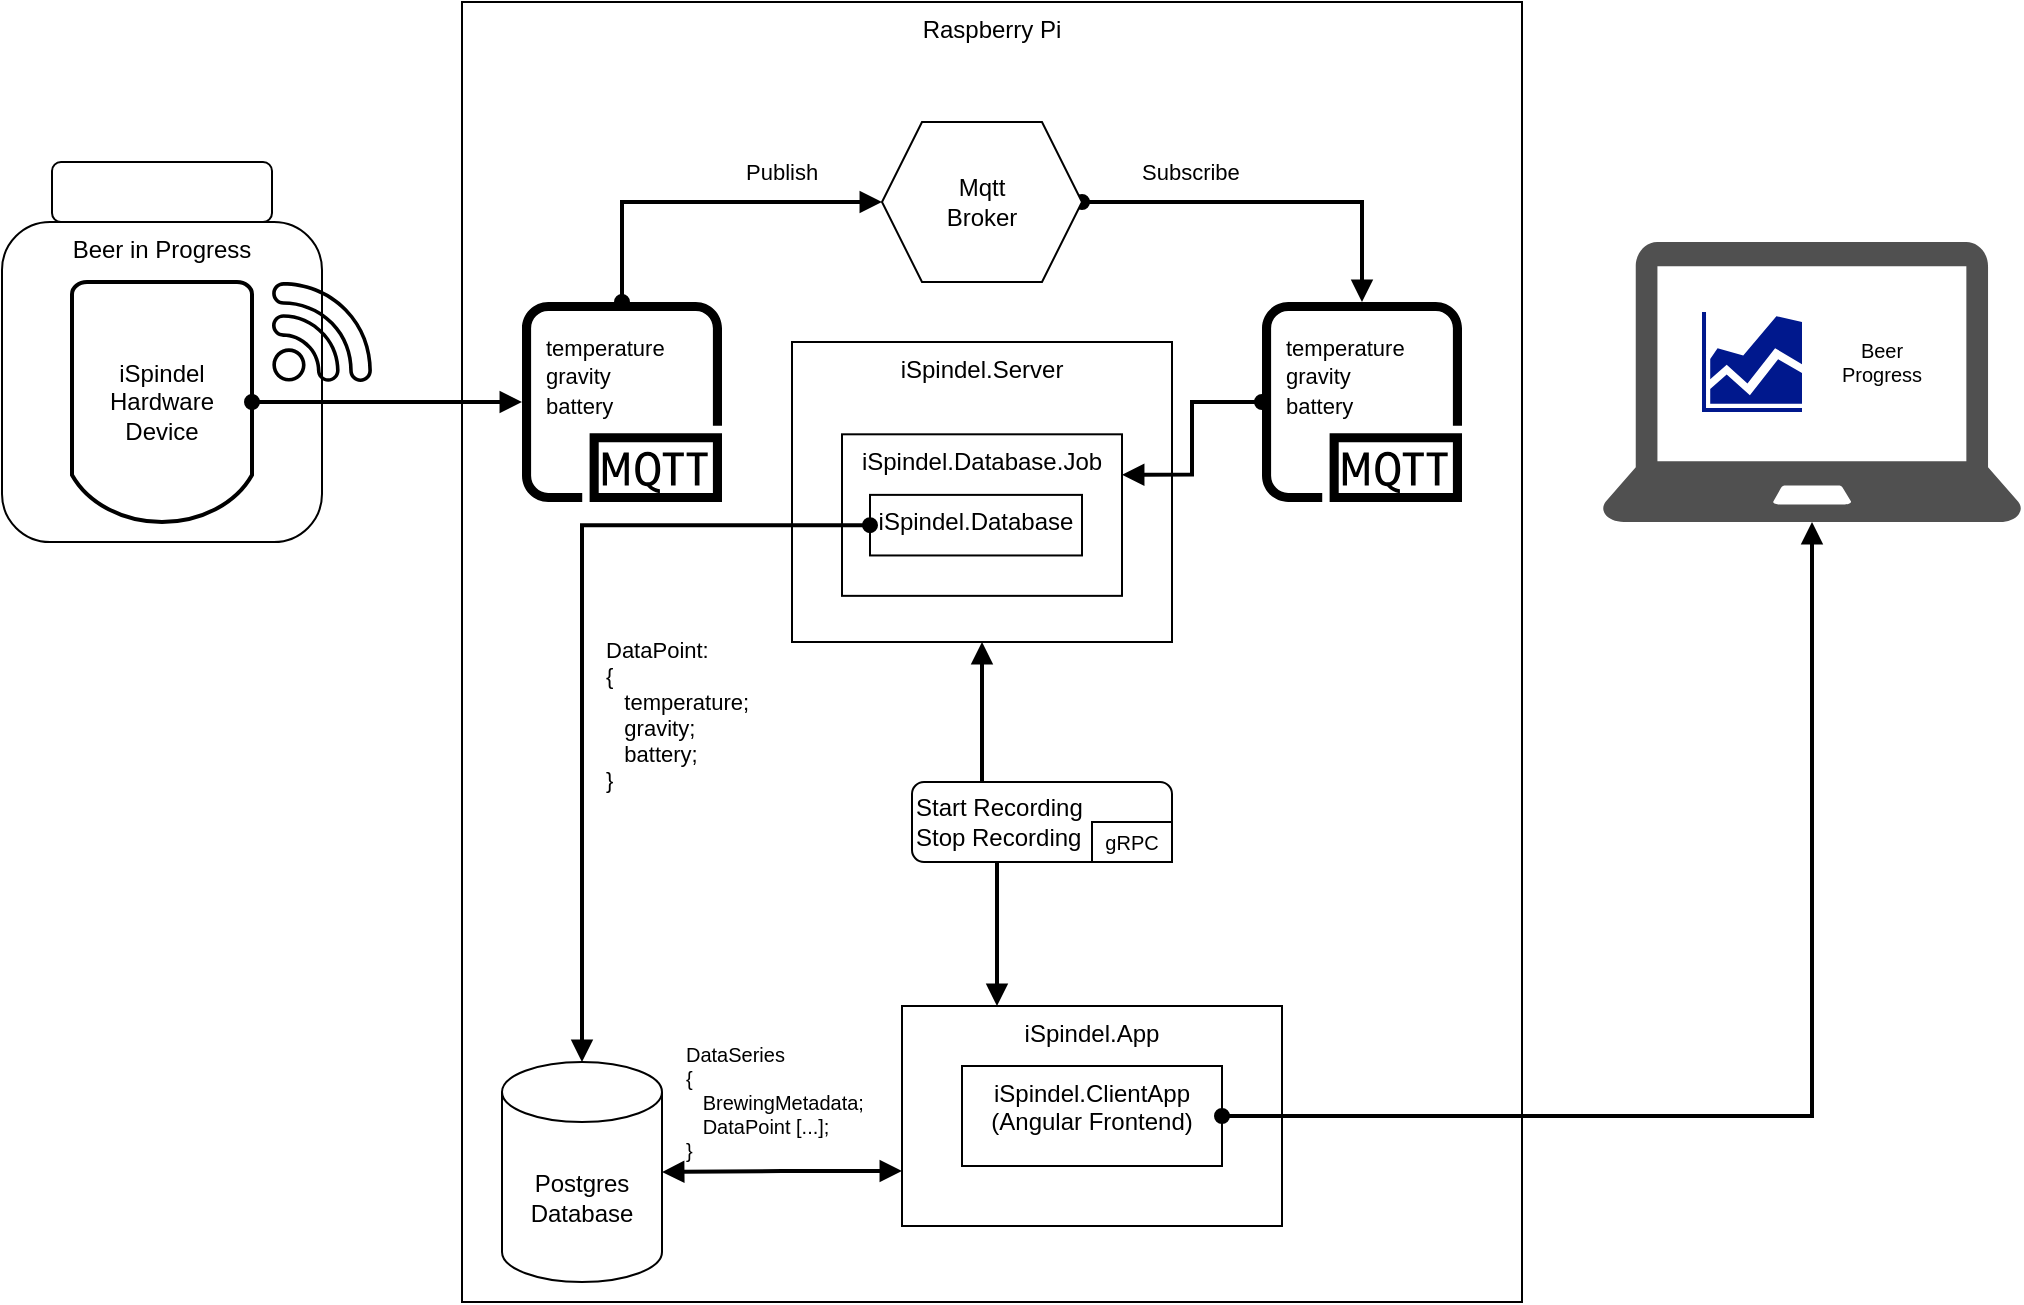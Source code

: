<mxfile version="13.9.9" type="device"><diagram id="UMZpic2FHPHufBgh3MWy" name="Seite-1"><mxGraphModel dx="1038" dy="607" grid="1" gridSize="10" guides="1" tooltips="1" connect="1" arrows="1" fold="1" page="1" pageScale="1" pageWidth="827" pageHeight="1169" math="0" shadow="0"><root><mxCell id="0"/><mxCell id="1" parent="0"/><mxCell id="c8sxMPUDXAbd5i6toNup-13" value="Raspberry Pi" style="rounded=0;whiteSpace=wrap;html=1;verticalAlign=top;" vertex="1" parent="1"><mxGeometry x="270" y="510" width="530" height="650" as="geometry"/></mxCell><mxCell id="c8sxMPUDXAbd5i6toNup-2" value="Postgres&lt;br&gt;Database" style="shape=cylinder3;whiteSpace=wrap;html=1;boundedLbl=1;backgroundOutline=1;size=15;" vertex="1" parent="1"><mxGeometry x="290" y="1040" width="80" height="110" as="geometry"/></mxCell><mxCell id="c8sxMPUDXAbd5i6toNup-22" value="Subscribe" style="edgeStyle=orthogonalEdgeStyle;rounded=0;orthogonalLoop=1;jettySize=auto;html=1;exitX=1;exitY=0.5;exitDx=0;exitDy=0;startArrow=oval;startFill=1;endArrow=block;endFill=1;strokeWidth=2;align=left;" edge="1" parent="1" source="c8sxMPUDXAbd5i6toNup-3" target="c8sxMPUDXAbd5i6toNup-21"><mxGeometry x="-0.707" y="15" relative="1" as="geometry"><mxPoint as="offset"/></mxGeometry></mxCell><mxCell id="c8sxMPUDXAbd5i6toNup-3" value="Mqtt&lt;br&gt;Broker" style="shape=hexagon;perimeter=hexagonPerimeter2;whiteSpace=wrap;html=1;fixedSize=1;" vertex="1" parent="1"><mxGeometry x="480" y="570" width="100" height="80" as="geometry"/></mxCell><mxCell id="c8sxMPUDXAbd5i6toNup-9" value="Publish" style="edgeStyle=orthogonalEdgeStyle;rounded=0;orthogonalLoop=1;jettySize=auto;html=1;exitX=0.5;exitY=0;exitDx=0;exitDy=0;exitPerimeter=0;entryX=0;entryY=0.5;entryDx=0;entryDy=0;endArrow=block;endFill=1;strokeWidth=2;startArrow=oval;startFill=1;align=left;" edge="1" parent="1" source="c8sxMPUDXAbd5i6toNup-16" target="c8sxMPUDXAbd5i6toNup-3"><mxGeometry x="0.22" y="15" relative="1" as="geometry"><mxPoint as="offset"/></mxGeometry></mxCell><mxCell id="c8sxMPUDXAbd5i6toNup-14" value="" style="group" vertex="1" connectable="0" parent="1"><mxGeometry x="40" y="590" width="185" height="190" as="geometry"/></mxCell><mxCell id="c8sxMPUDXAbd5i6toNup-5" value="Beer in Progress" style="rounded=1;whiteSpace=wrap;html=1;verticalAlign=top;" vertex="1" parent="c8sxMPUDXAbd5i6toNup-14"><mxGeometry y="30" width="160" height="160" as="geometry"/></mxCell><mxCell id="c8sxMPUDXAbd5i6toNup-6" value="" style="rounded=1;whiteSpace=wrap;html=1;" vertex="1" parent="c8sxMPUDXAbd5i6toNup-14"><mxGeometry x="25" width="110" height="30" as="geometry"/></mxCell><mxCell id="c8sxMPUDXAbd5i6toNup-8" value="iSpindel&lt;br&gt;Hardware&lt;br&gt;Device" style="strokeWidth=2;html=1;shape=mxgraph.flowchart.delay;whiteSpace=wrap;rotation=0;direction=south;verticalAlign=middle;" vertex="1" parent="c8sxMPUDXAbd5i6toNup-14"><mxGeometry x="35" y="60" width="90" height="120" as="geometry"/></mxCell><mxCell id="c8sxMPUDXAbd5i6toNup-11" value="" style="pointerEvents=1;shadow=0;dashed=0;html=1;strokeColor=none;aspect=fixed;labelPosition=center;verticalLabelPosition=bottom;verticalAlign=top;align=center;outlineConnect=0;shape=mxgraph.vvd.wi_fi;fillColor=#000000;" vertex="1" parent="c8sxMPUDXAbd5i6toNup-14"><mxGeometry x="135" y="60" width="50" height="50" as="geometry"/></mxCell><mxCell id="c8sxMPUDXAbd5i6toNup-18" value="" style="edgeStyle=orthogonalEdgeStyle;rounded=0;orthogonalLoop=1;jettySize=auto;html=1;exitX=0.5;exitY=0;exitDx=0;exitDy=0;exitPerimeter=0;endArrow=block;endFill=1;strokeWidth=2;startArrow=oval;startFill=1;align=left;" edge="1" parent="1" source="c8sxMPUDXAbd5i6toNup-8" target="c8sxMPUDXAbd5i6toNup-16"><mxGeometry x="0.178" y="-10" relative="1" as="geometry"><mxPoint x="145" y="690" as="sourcePoint"/><mxPoint x="364" y="625" as="targetPoint"/><mxPoint as="offset"/></mxGeometry></mxCell><mxCell id="c8sxMPUDXAbd5i6toNup-25" value="" style="group" vertex="1" connectable="0" parent="1"><mxGeometry x="300" y="660" width="100" height="100" as="geometry"/></mxCell><mxCell id="c8sxMPUDXAbd5i6toNup-16" value="" style="outlineConnect=0;fontColor=#232F3E;gradientColor=none;strokeColor=none;dashed=0;verticalLabelPosition=bottom;verticalAlign=top;align=center;html=1;fontSize=12;fontStyle=0;aspect=fixed;pointerEvents=1;shape=mxgraph.aws4.mqtt_protocol;fillColor=#000000;" vertex="1" parent="c8sxMPUDXAbd5i6toNup-25"><mxGeometry width="100" height="100" as="geometry"/></mxCell><mxCell id="c8sxMPUDXAbd5i6toNup-19" value="&lt;span style=&quot;color: rgb(0, 0, 0); font-family: helvetica; font-size: 11px; font-style: normal; font-weight: 400; letter-spacing: normal; text-align: left; text-indent: 0px; text-transform: none; word-spacing: 0px; background-color: rgb(255, 255, 255); display: inline; float: none;&quot;&gt;temperature&lt;/span&gt;&lt;br style=&quot;color: rgb(0, 0, 0); font-family: helvetica; font-size: 11px; font-style: normal; font-weight: 400; letter-spacing: normal; text-align: left; text-indent: 0px; text-transform: none; word-spacing: 0px;&quot;&gt;&lt;span style=&quot;color: rgb(0, 0, 0); font-family: helvetica; font-size: 11px; font-style: normal; font-weight: 400; letter-spacing: normal; text-align: left; text-indent: 0px; text-transform: none; word-spacing: 0px; background-color: rgb(255, 255, 255); display: inline; float: none;&quot;&gt;gravity&lt;/span&gt;&lt;br style=&quot;color: rgb(0, 0, 0); font-family: helvetica; font-size: 11px; font-style: normal; font-weight: 400; letter-spacing: normal; text-align: left; text-indent: 0px; text-transform: none; word-spacing: 0px;&quot;&gt;&lt;span style=&quot;color: rgb(0, 0, 0); font-family: helvetica; font-size: 11px; font-style: normal; font-weight: 400; letter-spacing: normal; text-align: left; text-indent: 0px; text-transform: none; word-spacing: 0px; background-color: rgb(255, 255, 255); display: inline; float: none;&quot;&gt;battery&lt;/span&gt;" style="text;whiteSpace=wrap;html=1;" vertex="1" parent="c8sxMPUDXAbd5i6toNup-25"><mxGeometry x="10" y="9" width="80" height="60" as="geometry"/></mxCell><mxCell id="c8sxMPUDXAbd5i6toNup-26" value="" style="group" vertex="1" connectable="0" parent="1"><mxGeometry x="670" y="660" width="100" height="100" as="geometry"/></mxCell><mxCell id="c8sxMPUDXAbd5i6toNup-21" value="" style="outlineConnect=0;fontColor=#232F3E;gradientColor=none;strokeColor=none;dashed=0;verticalLabelPosition=bottom;verticalAlign=top;align=center;html=1;fontSize=12;fontStyle=0;aspect=fixed;pointerEvents=1;shape=mxgraph.aws4.mqtt_protocol;fillColor=#000000;" vertex="1" parent="c8sxMPUDXAbd5i6toNup-26"><mxGeometry width="100" height="100" as="geometry"/></mxCell><mxCell id="c8sxMPUDXAbd5i6toNup-24" value="&lt;span style=&quot;color: rgb(0, 0, 0); font-family: helvetica; font-size: 11px; font-style: normal; font-weight: 400; letter-spacing: normal; text-align: left; text-indent: 0px; text-transform: none; word-spacing: 0px; background-color: rgb(255, 255, 255); display: inline; float: none;&quot;&gt;temperature&lt;/span&gt;&lt;br style=&quot;color: rgb(0, 0, 0); font-family: helvetica; font-size: 11px; font-style: normal; font-weight: 400; letter-spacing: normal; text-align: left; text-indent: 0px; text-transform: none; word-spacing: 0px;&quot;&gt;&lt;span style=&quot;color: rgb(0, 0, 0); font-family: helvetica; font-size: 11px; font-style: normal; font-weight: 400; letter-spacing: normal; text-align: left; text-indent: 0px; text-transform: none; word-spacing: 0px; background-color: rgb(255, 255, 255); display: inline; float: none;&quot;&gt;gravity&lt;/span&gt;&lt;br style=&quot;color: rgb(0, 0, 0); font-family: helvetica; font-size: 11px; font-style: normal; font-weight: 400; letter-spacing: normal; text-align: left; text-indent: 0px; text-transform: none; word-spacing: 0px;&quot;&gt;&lt;span style=&quot;color: rgb(0, 0, 0); font-family: helvetica; font-size: 11px; font-style: normal; font-weight: 400; letter-spacing: normal; text-align: left; text-indent: 0px; text-transform: none; word-spacing: 0px; background-color: rgb(255, 255, 255); display: inline; float: none;&quot;&gt;battery&lt;/span&gt;" style="text;whiteSpace=wrap;html=1;" vertex="1" parent="c8sxMPUDXAbd5i6toNup-26"><mxGeometry x="10" y="9" width="80" height="60" as="geometry"/></mxCell><mxCell id="c8sxMPUDXAbd5i6toNup-29" style="edgeStyle=orthogonalEdgeStyle;rounded=0;orthogonalLoop=1;jettySize=auto;html=1;exitX=0.25;exitY=0;exitDx=0;exitDy=0;entryX=0.5;entryY=1;entryDx=0;entryDy=0;startArrow=block;startFill=1;endArrow=block;endFill=1;strokeWidth=2;align=left;" edge="1" parent="1" source="c8sxMPUDXAbd5i6toNup-27" target="c8sxMPUDXAbd5i6toNup-15"><mxGeometry relative="1" as="geometry"><Array as="points"><mxPoint x="538" y="920"/><mxPoint x="530" y="920"/></Array></mxGeometry></mxCell><mxCell id="c8sxMPUDXAbd5i6toNup-38" value="" style="group" vertex="1" connectable="0" parent="1"><mxGeometry x="435" y="680" width="190" height="150" as="geometry"/></mxCell><mxCell id="c8sxMPUDXAbd5i6toNup-15" value="iSpindel.Server" style="rounded=0;whiteSpace=wrap;html=1;verticalAlign=top;" vertex="1" parent="c8sxMPUDXAbd5i6toNup-38"><mxGeometry width="190" height="150" as="geometry"/></mxCell><mxCell id="c8sxMPUDXAbd5i6toNup-37" value="" style="group" vertex="1" connectable="0" parent="c8sxMPUDXAbd5i6toNup-38"><mxGeometry x="25" y="46.154" width="140" height="80.769" as="geometry"/></mxCell><mxCell id="c8sxMPUDXAbd5i6toNup-35" value="iSpindel.Database.Job" style="rounded=0;whiteSpace=wrap;html=1;verticalAlign=top;" vertex="1" parent="c8sxMPUDXAbd5i6toNup-37"><mxGeometry width="140" height="80.769" as="geometry"/></mxCell><mxCell id="c8sxMPUDXAbd5i6toNup-36" value="iSpindel.Database" style="rounded=0;whiteSpace=wrap;html=1;verticalAlign=top;" vertex="1" parent="c8sxMPUDXAbd5i6toNup-37"><mxGeometry x="14" y="30.288" width="106" height="30.288" as="geometry"/></mxCell><mxCell id="c8sxMPUDXAbd5i6toNup-28" value="&lt;br&gt;DataPoint:&lt;br&gt;{ &lt;br&gt;&amp;nbsp; &amp;nbsp;temperature;&lt;br&gt;&amp;nbsp; &amp;nbsp;gravity;&lt;br&gt;&amp;nbsp; &amp;nbsp;battery;&amp;nbsp;&lt;br&gt;}" style="edgeStyle=orthogonalEdgeStyle;rounded=0;orthogonalLoop=1;jettySize=auto;html=1;exitX=0;exitY=0.5;exitDx=0;exitDy=0;entryX=0.5;entryY=0;entryDx=0;entryDy=0;entryPerimeter=0;startArrow=oval;startFill=1;endArrow=block;endFill=1;strokeWidth=2;align=left;" edge="1" parent="1" source="c8sxMPUDXAbd5i6toNup-36" target="c8sxMPUDXAbd5i6toNup-2"><mxGeometry x="0.127" y="10" relative="1" as="geometry"><Array as="points"><mxPoint x="330" y="772"/></Array><mxPoint as="offset"/></mxGeometry></mxCell><mxCell id="c8sxMPUDXAbd5i6toNup-43" value="" style="group" vertex="1" connectable="0" parent="1"><mxGeometry x="490" y="1012" width="190" height="110" as="geometry"/></mxCell><mxCell id="c8sxMPUDXAbd5i6toNup-27" value="iSpindel.App" style="rounded=0;whiteSpace=wrap;html=1;verticalAlign=top;" vertex="1" parent="c8sxMPUDXAbd5i6toNup-43"><mxGeometry width="190" height="110" as="geometry"/></mxCell><mxCell id="c8sxMPUDXAbd5i6toNup-39" value="iSpindel.ClientApp&lt;br&gt;(Angular Frontend)" style="rounded=0;whiteSpace=wrap;html=1;verticalAlign=top;" vertex="1" parent="c8sxMPUDXAbd5i6toNup-43"><mxGeometry x="30" y="30" width="130" height="50" as="geometry"/></mxCell><mxCell id="c8sxMPUDXAbd5i6toNup-47" style="edgeStyle=orthogonalEdgeStyle;rounded=0;orthogonalLoop=1;jettySize=auto;html=1;exitX=1;exitY=0.5;exitDx=0;exitDy=0;startArrow=oval;startFill=1;endArrow=block;endFill=1;strokeWidth=2;fontSize=10;align=left;" edge="1" parent="1" source="c8sxMPUDXAbd5i6toNup-39" target="c8sxMPUDXAbd5i6toNup-44"><mxGeometry relative="1" as="geometry"/></mxCell><mxCell id="c8sxMPUDXAbd5i6toNup-48" value="" style="group" vertex="1" connectable="0" parent="1"><mxGeometry x="840" y="630" width="210" height="140" as="geometry"/></mxCell><mxCell id="c8sxMPUDXAbd5i6toNup-44" value="" style="pointerEvents=1;shadow=0;dashed=0;html=1;strokeColor=none;fillColor=#505050;labelPosition=center;verticalLabelPosition=bottom;verticalAlign=top;outlineConnect=0;align=center;shape=mxgraph.office.devices.laptop;fontSize=10;" vertex="1" parent="c8sxMPUDXAbd5i6toNup-48"><mxGeometry width="210" height="140" as="geometry"/></mxCell><mxCell id="c8sxMPUDXAbd5i6toNup-45" value="" style="aspect=fixed;pointerEvents=1;shadow=0;dashed=0;html=1;strokeColor=none;labelPosition=center;verticalLabelPosition=bottom;verticalAlign=top;align=center;fillColor=#00188D;shape=mxgraph.mscae.general.graph;fontSize=10;" vertex="1" parent="c8sxMPUDXAbd5i6toNup-48"><mxGeometry x="50" y="35" width="50" height="50" as="geometry"/></mxCell><mxCell id="c8sxMPUDXAbd5i6toNup-46" value="Beer Progress" style="text;html=1;strokeColor=none;fillColor=none;align=center;verticalAlign=middle;whiteSpace=wrap;rounded=0;fontSize=10;" vertex="1" parent="c8sxMPUDXAbd5i6toNup-48"><mxGeometry x="120" y="50" width="40" height="20" as="geometry"/></mxCell><mxCell id="c8sxMPUDXAbd5i6toNup-51" value="DataSeries &lt;br&gt;{&lt;br&gt;&amp;nbsp; &amp;nbsp;BrewingMetadata;&lt;br&gt;&amp;nbsp; &amp;nbsp;DataPoint [...];&lt;br&gt;}" style="edgeStyle=orthogonalEdgeStyle;rounded=0;orthogonalLoop=1;jettySize=auto;html=1;exitX=0;exitY=0.75;exitDx=0;exitDy=0;entryX=1;entryY=0.5;entryDx=0;entryDy=0;entryPerimeter=0;startArrow=block;startFill=1;endArrow=block;endFill=1;strokeWidth=2;fontSize=10;align=left;" edge="1" parent="1" source="c8sxMPUDXAbd5i6toNup-27" target="c8sxMPUDXAbd5i6toNup-2"><mxGeometry x="0.834" y="-35" relative="1" as="geometry"><mxPoint as="offset"/></mxGeometry></mxCell><mxCell id="c8sxMPUDXAbd5i6toNup-52" value="" style="group" vertex="1" connectable="0" parent="1"><mxGeometry x="495" y="900" width="130" height="40" as="geometry"/></mxCell><mxCell id="c8sxMPUDXAbd5i6toNup-30" value="" style="rounded=1;whiteSpace=wrap;html=1;" vertex="1" parent="c8sxMPUDXAbd5i6toNup-52"><mxGeometry width="130" height="40" as="geometry"/></mxCell><mxCell id="c8sxMPUDXAbd5i6toNup-31" value="gRPC" style="rounded=0;whiteSpace=wrap;html=1;fontSize=10;" vertex="1" parent="c8sxMPUDXAbd5i6toNup-52"><mxGeometry x="90" y="20" width="40" height="20" as="geometry"/></mxCell><mxCell id="c8sxMPUDXAbd5i6toNup-41" value="Start Recording&lt;br&gt;Stop Recording" style="text;html=1;strokeColor=none;fillColor=none;align=left;verticalAlign=middle;whiteSpace=wrap;rounded=0;" vertex="1" parent="c8sxMPUDXAbd5i6toNup-52"><mxGeometry width="116" height="40" as="geometry"/></mxCell><mxCell id="c8sxMPUDXAbd5i6toNup-53" style="edgeStyle=orthogonalEdgeStyle;rounded=0;orthogonalLoop=1;jettySize=auto;html=1;entryX=1;entryY=0.25;entryDx=0;entryDy=0;startArrow=oval;startFill=1;endArrow=block;endFill=1;strokeWidth=2;fontSize=10;align=left;" edge="1" parent="1" source="c8sxMPUDXAbd5i6toNup-21" target="c8sxMPUDXAbd5i6toNup-35"><mxGeometry relative="1" as="geometry"/></mxCell></root></mxGraphModel></diagram></mxfile>